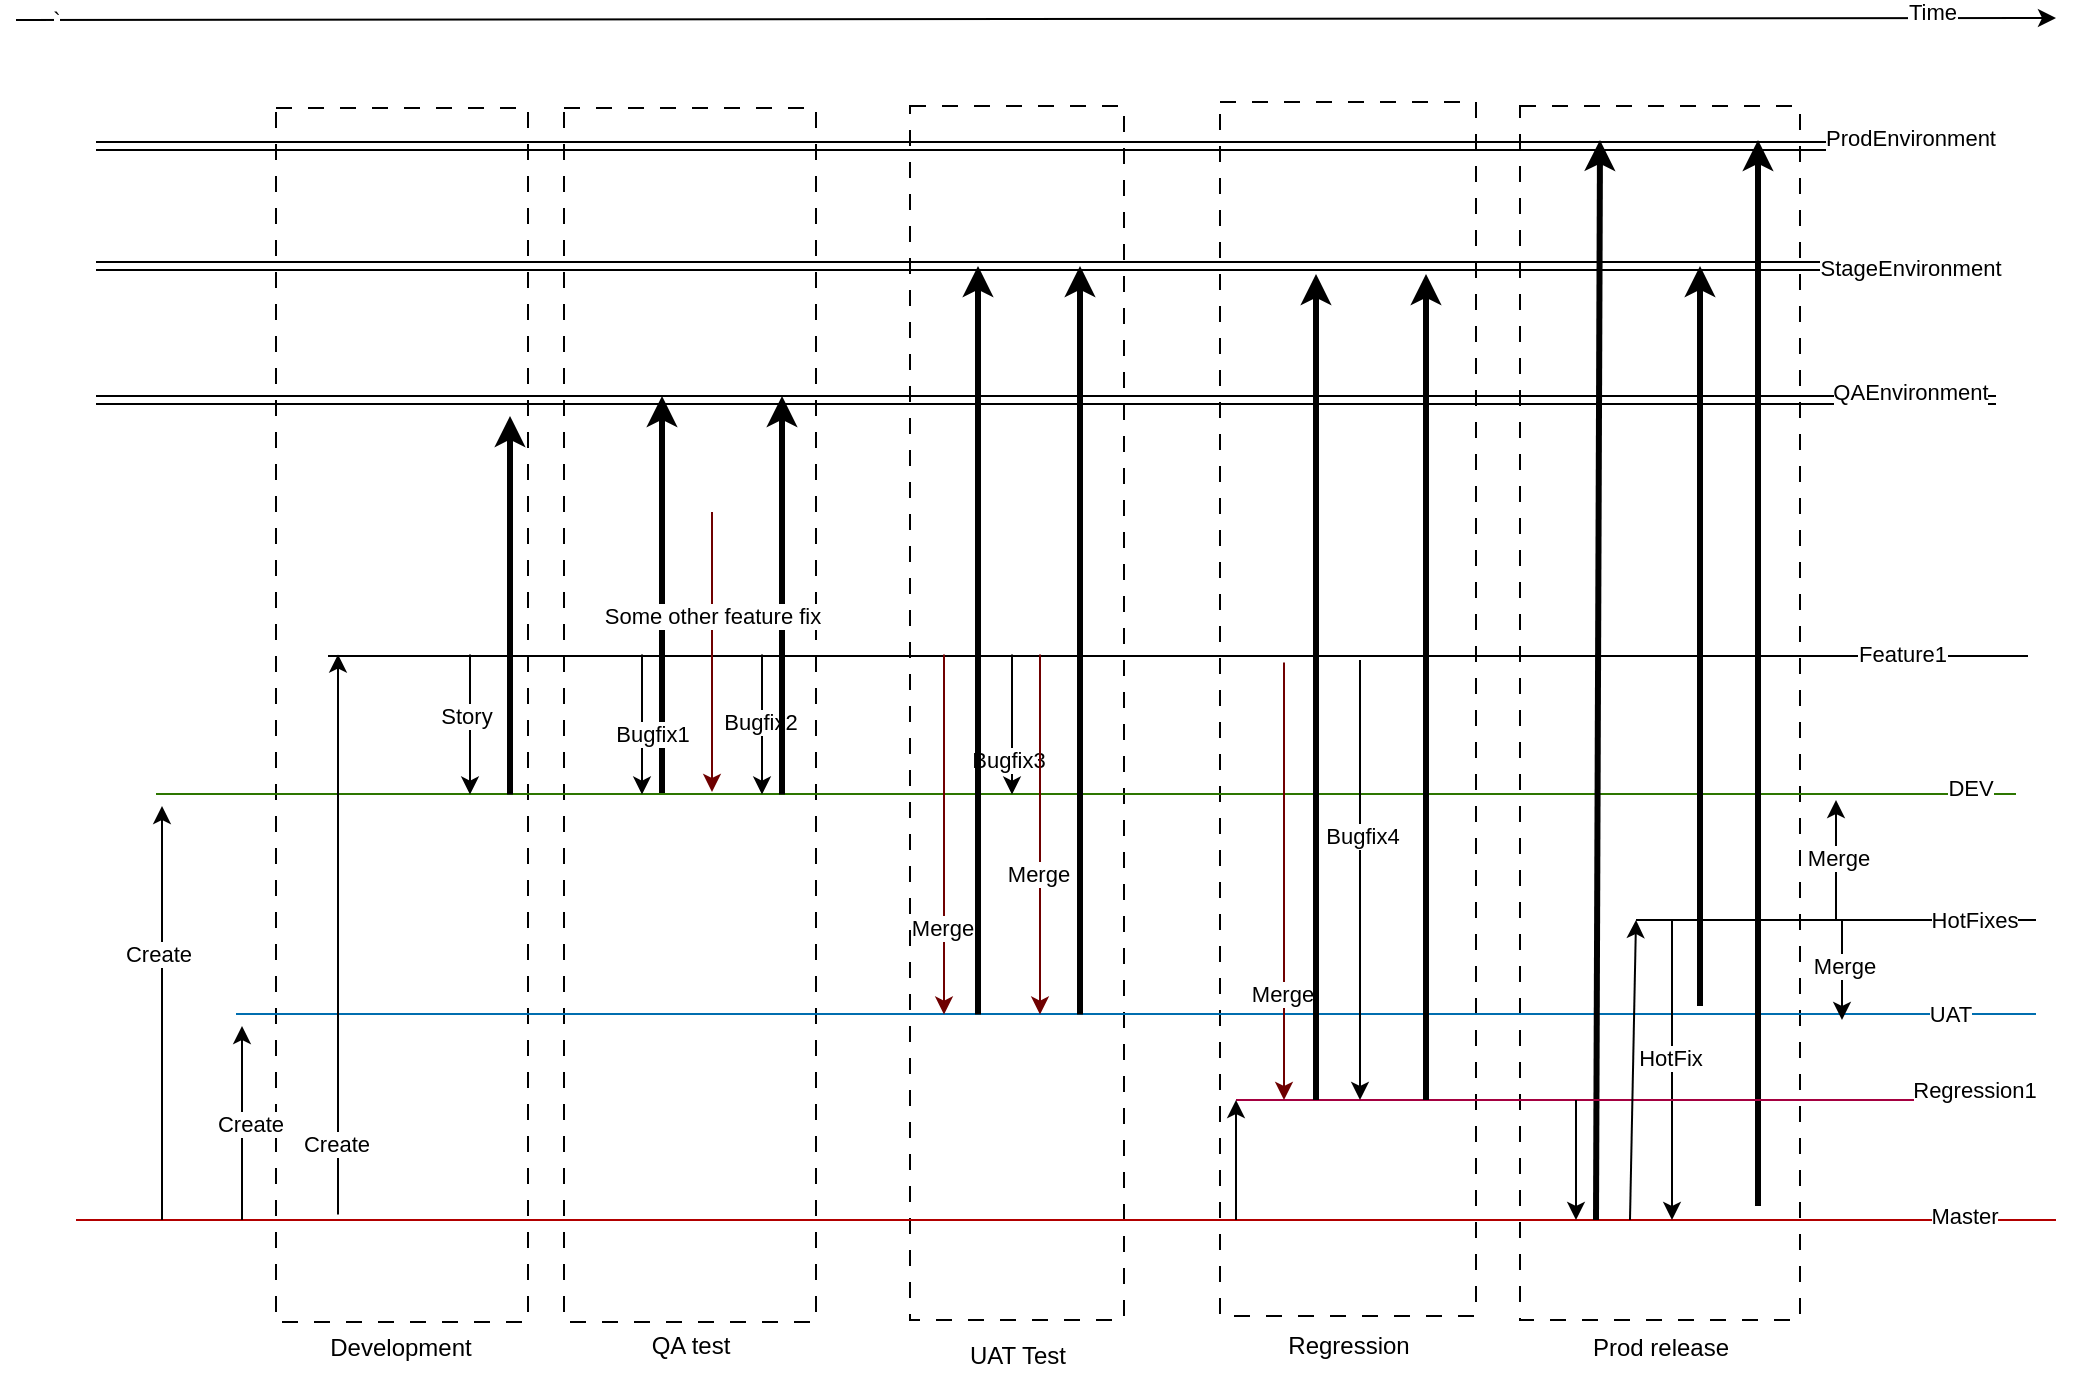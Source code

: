 <mxfile version="28.0.7">
  <diagram name="Page-1" id="b-Xs3cdbDtGds40RAGC_">
    <mxGraphModel dx="1755" dy="767" grid="1" gridSize="10" guides="1" tooltips="1" connect="1" arrows="1" fold="1" page="1" pageScale="1" pageWidth="1100" pageHeight="850" math="0" shadow="0">
      <root>
        <mxCell id="0" />
        <mxCell id="1" parent="0" />
        <mxCell id="x1a_r0KJdxYmS9m32D6m-1" value="" style="whiteSpace=wrap;html=1;fillStyle=auto;dashed=1;dashPattern=8 8;strokeColor=light-dark(#000000,#1F4EA9);" parent="1" vertex="1">
          <mxGeometry x="150" y="164" width="126" height="607" as="geometry" />
        </mxCell>
        <mxCell id="YlNA492H2YgrrMgGbjNw-83" value="" style="whiteSpace=wrap;html=1;fillStyle=auto;dashed=1;dashPattern=8 8;strokeColor=light-dark(#000000,#1F4EA9);" parent="1" vertex="1">
          <mxGeometry x="622" y="161" width="128" height="607" as="geometry" />
        </mxCell>
        <mxCell id="YlNA492H2YgrrMgGbjNw-76" value="" style="whiteSpace=wrap;html=1;fillStyle=auto;dashed=1;dashPattern=8 8;strokeColor=light-dark(#000000,#1F4EA9);" parent="1" vertex="1">
          <mxGeometry x="294" y="164" width="126" height="607" as="geometry" />
        </mxCell>
        <mxCell id="YlNA492H2YgrrMgGbjNw-29" value="" style="endArrow=classic;html=1;rounded=0;strokeWidth=3;" parent="1" edge="1">
          <mxGeometry width="50" height="50" relative="1" as="geometry">
            <mxPoint x="343" y="507.29" as="sourcePoint" />
            <mxPoint x="343" y="308" as="targetPoint" />
          </mxGeometry>
        </mxCell>
        <mxCell id="YlNA492H2YgrrMgGbjNw-1" value="" style="whiteSpace=wrap;html=1;fillStyle=auto;dashed=1;dashPattern=8 8;strokeColor=light-dark(#000000,#1F4EA9);" parent="1" vertex="1">
          <mxGeometry x="467" y="163" width="107" height="607" as="geometry" />
        </mxCell>
        <mxCell id="YlNA492H2YgrrMgGbjNw-2" value="" style="rounded=0;whiteSpace=wrap;html=1;dashed=1;dashPattern=8 8;strokeColor=light-dark(#000000,#1F4EA9);" parent="1" vertex="1">
          <mxGeometry x="772" y="163" width="140" height="607" as="geometry" />
        </mxCell>
        <mxCell id="YlNA492H2YgrrMgGbjNw-3" value="Prod release" style="text;html=1;align=center;verticalAlign=middle;resizable=0;points=[];autosize=1;strokeColor=none;fillColor=none;" parent="1" vertex="1">
          <mxGeometry x="797" y="769" width="90" height="30" as="geometry" />
        </mxCell>
        <mxCell id="YlNA492H2YgrrMgGbjNw-4" value="" style="endArrow=none;html=1;rounded=0;fillColor=#60a917;strokeColor=#2D7600;" parent="1" edge="1">
          <mxGeometry width="50" height="50" relative="1" as="geometry">
            <mxPoint x="90" y="507" as="sourcePoint" />
            <mxPoint x="1020" y="507" as="targetPoint" />
          </mxGeometry>
        </mxCell>
        <mxCell id="YlNA492H2YgrrMgGbjNw-5" value="DEV" style="edgeLabel;html=1;align=center;verticalAlign=middle;resizable=0;points=[];" parent="YlNA492H2YgrrMgGbjNw-4" vertex="1" connectable="0">
          <mxGeometry x="0.949" y="3" relative="1" as="geometry">
            <mxPoint as="offset" />
          </mxGeometry>
        </mxCell>
        <mxCell id="YlNA492H2YgrrMgGbjNw-6" value="" style="endArrow=none;html=1;rounded=0;fillColor=#1ba1e2;strokeColor=#006EAF;" parent="1" edge="1">
          <mxGeometry width="50" height="50" relative="1" as="geometry">
            <mxPoint x="130" y="617" as="sourcePoint" />
            <mxPoint x="1030" y="617" as="targetPoint" />
          </mxGeometry>
        </mxCell>
        <mxCell id="YlNA492H2YgrrMgGbjNw-7" value="UAT" style="edgeLabel;html=1;align=center;verticalAlign=middle;resizable=0;points=[];" parent="YlNA492H2YgrrMgGbjNw-6" vertex="1" connectable="0">
          <mxGeometry x="0.903" relative="1" as="geometry">
            <mxPoint as="offset" />
          </mxGeometry>
        </mxCell>
        <mxCell id="YlNA492H2YgrrMgGbjNw-8" value="" style="endArrow=none;html=1;rounded=0;fillColor=#e51400;strokeColor=#B20000;" parent="1" edge="1">
          <mxGeometry width="50" height="50" relative="1" as="geometry">
            <mxPoint x="50" y="720" as="sourcePoint" />
            <mxPoint x="1040" y="720" as="targetPoint" />
          </mxGeometry>
        </mxCell>
        <mxCell id="YlNA492H2YgrrMgGbjNw-9" value="Master" style="edgeLabel;html=1;align=center;verticalAlign=middle;resizable=0;points=[];" parent="YlNA492H2YgrrMgGbjNw-8" vertex="1" connectable="0">
          <mxGeometry x="0.847" y="2" relative="1" as="geometry">
            <mxPoint x="29" as="offset" />
          </mxGeometry>
        </mxCell>
        <mxCell id="YlNA492H2YgrrMgGbjNw-10" style="edgeStyle=orthogonalEdgeStyle;rounded=0;orthogonalLoop=1;jettySize=auto;html=1;" parent="1" edge="1">
          <mxGeometry relative="1" as="geometry">
            <mxPoint x="247" y="507.29" as="targetPoint" />
            <mxPoint x="247" y="437.29" as="sourcePoint" />
          </mxGeometry>
        </mxCell>
        <mxCell id="YlNA492H2YgrrMgGbjNw-11" value="Story" style="edgeLabel;html=1;align=center;verticalAlign=middle;resizable=0;points=[];" parent="YlNA492H2YgrrMgGbjNw-10" vertex="1" connectable="0">
          <mxGeometry x="0.833" y="-2" relative="1" as="geometry">
            <mxPoint y="-34" as="offset" />
          </mxGeometry>
        </mxCell>
        <mxCell id="YlNA492H2YgrrMgGbjNw-14" style="edgeStyle=orthogonalEdgeStyle;rounded=0;orthogonalLoop=1;jettySize=auto;html=1;" parent="1" edge="1">
          <mxGeometry relative="1" as="geometry">
            <mxPoint x="333" y="507.29" as="targetPoint" />
            <mxPoint x="333" y="437.29" as="sourcePoint" />
          </mxGeometry>
        </mxCell>
        <mxCell id="YlNA492H2YgrrMgGbjNw-15" value="Bugfix1" style="edgeLabel;html=1;align=center;verticalAlign=middle;resizable=0;points=[];" parent="YlNA492H2YgrrMgGbjNw-14" vertex="1" connectable="0">
          <mxGeometry x="0.707" relative="1" as="geometry">
            <mxPoint x="5" y="-20" as="offset" />
          </mxGeometry>
        </mxCell>
        <mxCell id="YlNA492H2YgrrMgGbjNw-16" style="edgeStyle=orthogonalEdgeStyle;rounded=0;orthogonalLoop=1;jettySize=auto;html=1;" parent="1" edge="1">
          <mxGeometry relative="1" as="geometry">
            <mxPoint x="518" y="507.29" as="targetPoint" />
            <mxPoint x="518" y="437.29" as="sourcePoint" />
          </mxGeometry>
        </mxCell>
        <mxCell id="YlNA492H2YgrrMgGbjNw-17" value="Bugfix3" style="edgeLabel;html=1;align=center;verticalAlign=middle;resizable=0;points=[];" parent="YlNA492H2YgrrMgGbjNw-16" vertex="1" connectable="0">
          <mxGeometry x="0.501" y="-2" relative="1" as="geometry">
            <mxPoint as="offset" />
          </mxGeometry>
        </mxCell>
        <mxCell id="YlNA492H2YgrrMgGbjNw-18" value="`" style="endArrow=classic;html=1;rounded=0;" parent="1" edge="1">
          <mxGeometry x="-0.961" width="50" height="50" relative="1" as="geometry">
            <mxPoint x="20" y="120" as="sourcePoint" />
            <mxPoint x="1040" y="119" as="targetPoint" />
            <mxPoint as="offset" />
          </mxGeometry>
        </mxCell>
        <mxCell id="YlNA492H2YgrrMgGbjNw-19" value="Time" style="edgeLabel;html=1;align=center;verticalAlign=middle;resizable=0;points=[];" parent="YlNA492H2YgrrMgGbjNw-18" vertex="1" connectable="0">
          <mxGeometry x="0.877" y="3" relative="1" as="geometry">
            <mxPoint as="offset" />
          </mxGeometry>
        </mxCell>
        <mxCell id="YlNA492H2YgrrMgGbjNw-20" value="" style="endArrow=none;html=1;rounded=0;" parent="1" edge="1">
          <mxGeometry width="50" height="50" relative="1" as="geometry">
            <mxPoint x="176" y="438" as="sourcePoint" />
            <mxPoint x="1026" y="438" as="targetPoint" />
          </mxGeometry>
        </mxCell>
        <mxCell id="YlNA492H2YgrrMgGbjNw-21" value="Feature1" style="edgeLabel;html=1;align=center;verticalAlign=middle;resizable=0;points=[];" parent="YlNA492H2YgrrMgGbjNw-20" vertex="1" connectable="0">
          <mxGeometry x="0.656" y="1" relative="1" as="geometry">
            <mxPoint x="83" as="offset" />
          </mxGeometry>
        </mxCell>
        <mxCell id="YlNA492H2YgrrMgGbjNw-22" value="" style="endArrow=classic;html=1;rounded=0;" parent="1" edge="1">
          <mxGeometry width="50" height="50" relative="1" as="geometry">
            <mxPoint x="181" y="717.29" as="sourcePoint" />
            <mxPoint x="181" y="437.29" as="targetPoint" />
          </mxGeometry>
        </mxCell>
        <mxCell id="YlNA492H2YgrrMgGbjNw-23" value="Create" style="edgeLabel;html=1;align=center;verticalAlign=middle;resizable=0;points=[];" parent="YlNA492H2YgrrMgGbjNw-22" vertex="1" connectable="0">
          <mxGeometry x="-0.743" y="1" relative="1" as="geometry">
            <mxPoint as="offset" />
          </mxGeometry>
        </mxCell>
        <mxCell id="YlNA492H2YgrrMgGbjNw-24" value="" style="endArrow=classic;html=1;rounded=0;" parent="1" edge="1">
          <mxGeometry width="50" height="50" relative="1" as="geometry">
            <mxPoint x="393" y="437.29" as="sourcePoint" />
            <mxPoint x="393" y="507.29" as="targetPoint" />
          </mxGeometry>
        </mxCell>
        <mxCell id="YlNA492H2YgrrMgGbjNw-25" value="Bugfix2" style="edgeLabel;html=1;align=center;verticalAlign=middle;resizable=0;points=[];" parent="YlNA492H2YgrrMgGbjNw-24" vertex="1" connectable="0">
          <mxGeometry x="-0.048" y="-1" relative="1" as="geometry">
            <mxPoint as="offset" />
          </mxGeometry>
        </mxCell>
        <mxCell id="YlNA492H2YgrrMgGbjNw-26" value="" style="shape=link;html=1;rounded=0;" parent="1" edge="1">
          <mxGeometry width="100" relative="1" as="geometry">
            <mxPoint x="60" y="310" as="sourcePoint" />
            <mxPoint x="1010" y="310" as="targetPoint" />
          </mxGeometry>
        </mxCell>
        <mxCell id="YlNA492H2YgrrMgGbjNw-27" value="QAEnvironment" style="edgeLabel;html=1;align=center;verticalAlign=middle;resizable=0;points=[];" parent="YlNA492H2YgrrMgGbjNw-26" vertex="1" connectable="0">
          <mxGeometry x="0.907" y="4" relative="1" as="geometry">
            <mxPoint x="1" as="offset" />
          </mxGeometry>
        </mxCell>
        <mxCell id="YlNA492H2YgrrMgGbjNw-28" value="" style="endArrow=classic;html=1;rounded=0;strokeWidth=3;" parent="1" edge="1">
          <mxGeometry width="50" height="50" relative="1" as="geometry">
            <mxPoint x="267" y="507.29" as="sourcePoint" />
            <mxPoint x="267" y="318" as="targetPoint" />
          </mxGeometry>
        </mxCell>
        <mxCell id="YlNA492H2YgrrMgGbjNw-30" value="" style="shape=link;html=1;rounded=0;" parent="1" edge="1">
          <mxGeometry width="100" relative="1" as="geometry">
            <mxPoint x="60" y="243" as="sourcePoint" />
            <mxPoint x="1010" y="243" as="targetPoint" />
          </mxGeometry>
        </mxCell>
        <mxCell id="YlNA492H2YgrrMgGbjNw-31" value="StageEnvironment" style="edgeLabel;html=1;align=center;verticalAlign=middle;resizable=0;points=[];" parent="YlNA492H2YgrrMgGbjNw-30" vertex="1" connectable="0">
          <mxGeometry x="0.909" y="-1" relative="1" as="geometry">
            <mxPoint as="offset" />
          </mxGeometry>
        </mxCell>
        <mxCell id="YlNA492H2YgrrMgGbjNw-32" value="" style="endArrow=classic;html=1;rounded=0;fillColor=#e51400;strokeColor=light-dark(#6F0000,#CC0000);" parent="1" edge="1">
          <mxGeometry width="50" height="50" relative="1" as="geometry">
            <mxPoint x="484" y="437.29" as="sourcePoint" />
            <mxPoint x="484" y="617.29" as="targetPoint" />
          </mxGeometry>
        </mxCell>
        <mxCell id="YlNA492H2YgrrMgGbjNw-33" value="Merge" style="edgeLabel;html=1;align=center;verticalAlign=middle;resizable=0;points=[];" parent="YlNA492H2YgrrMgGbjNw-32" vertex="1" connectable="0">
          <mxGeometry x="0.512" y="-1" relative="1" as="geometry">
            <mxPoint as="offset" />
          </mxGeometry>
        </mxCell>
        <mxCell id="YlNA492H2YgrrMgGbjNw-34" value="" style="endArrow=classic;html=1;rounded=0;strokeWidth=3;" parent="1" edge="1">
          <mxGeometry width="50" height="50" relative="1" as="geometry">
            <mxPoint x="501" y="617.29" as="sourcePoint" />
            <mxPoint x="501" y="243" as="targetPoint" />
          </mxGeometry>
        </mxCell>
        <mxCell id="YlNA492H2YgrrMgGbjNw-35" value="" style="endArrow=classic;html=1;rounded=0;fillColor=#e51400;strokeColor=light-dark(#6F0000,#CC0000);" parent="1" edge="1">
          <mxGeometry width="50" height="50" relative="1" as="geometry">
            <mxPoint x="532" y="437.29" as="sourcePoint" />
            <mxPoint x="532" y="617.29" as="targetPoint" />
          </mxGeometry>
        </mxCell>
        <mxCell id="YlNA492H2YgrrMgGbjNw-36" value="Merge" style="edgeLabel;html=1;align=center;verticalAlign=middle;resizable=0;points=[];" parent="YlNA492H2YgrrMgGbjNw-35" vertex="1" connectable="0">
          <mxGeometry x="0.214" y="-1" relative="1" as="geometry">
            <mxPoint as="offset" />
          </mxGeometry>
        </mxCell>
        <mxCell id="YlNA492H2YgrrMgGbjNw-37" value="" style="endArrow=classic;html=1;rounded=0;strokeWidth=3;" parent="1" edge="1">
          <mxGeometry width="50" height="50" relative="1" as="geometry">
            <mxPoint x="552" y="617.29" as="sourcePoint" />
            <mxPoint x="552" y="243" as="targetPoint" />
          </mxGeometry>
        </mxCell>
        <mxCell id="YlNA492H2YgrrMgGbjNw-38" value="" style="endArrow=classic;html=1;rounded=0;strokeWidth=3;" parent="1" edge="1">
          <mxGeometry width="50" height="50" relative="1" as="geometry">
            <mxPoint x="403" y="507.29" as="sourcePoint" />
            <mxPoint x="403" y="308" as="targetPoint" />
          </mxGeometry>
        </mxCell>
        <mxCell id="YlNA492H2YgrrMgGbjNw-40" value="" style="endArrow=classic;html=1;rounded=0;fillColor=#a20025;strokeColor=#6F0000;" parent="1" edge="1">
          <mxGeometry width="50" height="50" relative="1" as="geometry">
            <mxPoint x="368" y="366" as="sourcePoint" />
            <mxPoint x="368" y="506" as="targetPoint" />
          </mxGeometry>
        </mxCell>
        <mxCell id="YlNA492H2YgrrMgGbjNw-41" value="Some other feature fix" style="edgeLabel;html=1;align=center;verticalAlign=middle;resizable=0;points=[];" parent="YlNA492H2YgrrMgGbjNw-40" vertex="1" connectable="0">
          <mxGeometry x="-0.643" y="1" relative="1" as="geometry">
            <mxPoint x="-1" y="27" as="offset" />
          </mxGeometry>
        </mxCell>
        <mxCell id="YlNA492H2YgrrMgGbjNw-42" value="" style="shape=link;html=1;rounded=0;" parent="1" edge="1">
          <mxGeometry width="100" relative="1" as="geometry">
            <mxPoint x="60" y="183" as="sourcePoint" />
            <mxPoint x="1010" y="183" as="targetPoint" />
          </mxGeometry>
        </mxCell>
        <mxCell id="YlNA492H2YgrrMgGbjNw-43" value="ProdEnvironment" style="edgeLabel;html=1;align=center;verticalAlign=middle;resizable=0;points=[];" parent="YlNA492H2YgrrMgGbjNw-42" vertex="1" connectable="0">
          <mxGeometry x="0.907" y="4" relative="1" as="geometry">
            <mxPoint x="1" as="offset" />
          </mxGeometry>
        </mxCell>
        <mxCell id="YlNA492H2YgrrMgGbjNw-44" value="" style="endArrow=classic;html=1;rounded=0;strokeWidth=3;" parent="1" edge="1">
          <mxGeometry width="50" height="50" relative="1" as="geometry">
            <mxPoint x="810" y="720" as="sourcePoint" />
            <mxPoint x="812" y="180" as="targetPoint" />
          </mxGeometry>
        </mxCell>
        <mxCell id="YlNA492H2YgrrMgGbjNw-45" value="" style="endArrow=classic;html=1;rounded=0;" parent="1" edge="1">
          <mxGeometry width="50" height="50" relative="1" as="geometry">
            <mxPoint x="133" y="720" as="sourcePoint" />
            <mxPoint x="133" y="623" as="targetPoint" />
          </mxGeometry>
        </mxCell>
        <mxCell id="YlNA492H2YgrrMgGbjNw-46" value="Create" style="edgeLabel;html=1;align=center;verticalAlign=middle;resizable=0;points=[];" parent="YlNA492H2YgrrMgGbjNw-45" vertex="1" connectable="0">
          <mxGeometry x="-0.003" y="-4" relative="1" as="geometry">
            <mxPoint as="offset" />
          </mxGeometry>
        </mxCell>
        <mxCell id="YlNA492H2YgrrMgGbjNw-47" value="" style="endArrow=classic;html=1;rounded=0;" parent="1" edge="1">
          <mxGeometry width="50" height="50" relative="1" as="geometry">
            <mxPoint x="93" y="720" as="sourcePoint" />
            <mxPoint x="93" y="513" as="targetPoint" />
          </mxGeometry>
        </mxCell>
        <mxCell id="YlNA492H2YgrrMgGbjNw-48" value="Create" style="edgeLabel;html=1;align=center;verticalAlign=middle;resizable=0;points=[];" parent="YlNA492H2YgrrMgGbjNw-47" vertex="1" connectable="0">
          <mxGeometry x="0.284" y="2" relative="1" as="geometry">
            <mxPoint as="offset" />
          </mxGeometry>
        </mxCell>
        <mxCell id="YlNA492H2YgrrMgGbjNw-49" value="" style="endArrow=classic;html=1;rounded=0;" parent="1" edge="1">
          <mxGeometry width="50" height="50" relative="1" as="geometry">
            <mxPoint x="848" y="570" as="sourcePoint" />
            <mxPoint x="848" y="720" as="targetPoint" />
          </mxGeometry>
        </mxCell>
        <mxCell id="YlNA492H2YgrrMgGbjNw-50" value="HotFix" style="edgeLabel;html=1;align=center;verticalAlign=middle;resizable=0;points=[];" parent="YlNA492H2YgrrMgGbjNw-49" vertex="1" connectable="0">
          <mxGeometry x="-0.367" y="-1" relative="1" as="geometry">
            <mxPoint y="21" as="offset" />
          </mxGeometry>
        </mxCell>
        <mxCell id="YlNA492H2YgrrMgGbjNw-51" value="" style="endArrow=classic;html=1;rounded=0;strokeWidth=3;" parent="1" edge="1">
          <mxGeometry width="50" height="50" relative="1" as="geometry">
            <mxPoint x="891" y="713" as="sourcePoint" />
            <mxPoint x="891" y="180" as="targetPoint" />
          </mxGeometry>
        </mxCell>
        <mxCell id="YlNA492H2YgrrMgGbjNw-57" value="" style="endArrow=classic;html=1;rounded=0;strokeWidth=3;" parent="1" edge="1">
          <mxGeometry width="50" height="50" relative="1" as="geometry">
            <mxPoint x="862" y="613" as="sourcePoint" />
            <mxPoint x="862" y="243" as="targetPoint" />
          </mxGeometry>
        </mxCell>
        <mxCell id="YlNA492H2YgrrMgGbjNw-58" value="UAT Test" style="text;html=1;align=center;verticalAlign=middle;whiteSpace=wrap;rounded=0;" parent="1" vertex="1">
          <mxGeometry x="491" y="773" width="60" height="30" as="geometry" />
        </mxCell>
        <mxCell id="YlNA492H2YgrrMgGbjNw-62" value="" style="endArrow=none;html=1;rounded=0;fillColor=#d80073;strokeColor=#A50040;" parent="1" edge="1">
          <mxGeometry width="50" height="50" relative="1" as="geometry">
            <mxPoint x="630" y="660" as="sourcePoint" />
            <mxPoint x="1030" y="660" as="targetPoint" />
          </mxGeometry>
        </mxCell>
        <mxCell id="YlNA492H2YgrrMgGbjNw-63" value="Regression1" style="edgeLabel;html=1;align=center;verticalAlign=middle;resizable=0;points=[];" parent="YlNA492H2YgrrMgGbjNw-62" vertex="1" connectable="0">
          <mxGeometry x="0.843" y="5" relative="1" as="geometry">
            <mxPoint as="offset" />
          </mxGeometry>
        </mxCell>
        <mxCell id="YlNA492H2YgrrMgGbjNw-64" value="" style="endArrow=classic;html=1;rounded=0;" parent="1" edge="1">
          <mxGeometry width="50" height="50" relative="1" as="geometry">
            <mxPoint x="630" y="720" as="sourcePoint" />
            <mxPoint x="630" y="660" as="targetPoint" />
          </mxGeometry>
        </mxCell>
        <mxCell id="YlNA492H2YgrrMgGbjNw-65" value="" style="endArrow=classic;html=1;rounded=0;" parent="1" edge="1">
          <mxGeometry width="50" height="50" relative="1" as="geometry">
            <mxPoint x="800" y="660" as="sourcePoint" />
            <mxPoint x="800" y="720" as="targetPoint" />
          </mxGeometry>
        </mxCell>
        <mxCell id="YlNA492H2YgrrMgGbjNw-68" value="" style="endArrow=classic;html=1;rounded=0;fillColor=#a20025;strokeColor=light-dark(#6F0000,#CC0000);" parent="1" edge="1">
          <mxGeometry width="50" height="50" relative="1" as="geometry">
            <mxPoint x="654" y="441.29" as="sourcePoint" />
            <mxPoint x="654" y="660" as="targetPoint" />
          </mxGeometry>
        </mxCell>
        <mxCell id="YlNA492H2YgrrMgGbjNw-69" value="Merge" style="edgeLabel;html=1;align=center;verticalAlign=middle;resizable=0;points=[];" parent="YlNA492H2YgrrMgGbjNw-68" vertex="1" connectable="0">
          <mxGeometry x="0.512" y="-1" relative="1" as="geometry">
            <mxPoint as="offset" />
          </mxGeometry>
        </mxCell>
        <mxCell id="YlNA492H2YgrrMgGbjNw-70" value="" style="endArrow=classic;html=1;rounded=0;strokeWidth=3;" parent="1" edge="1">
          <mxGeometry width="50" height="50" relative="1" as="geometry">
            <mxPoint x="670" y="660" as="sourcePoint" />
            <mxPoint x="670" y="247" as="targetPoint" />
          </mxGeometry>
        </mxCell>
        <mxCell id="YlNA492H2YgrrMgGbjNw-73" value="" style="endArrow=classic;html=1;rounded=0;strokeWidth=3;" parent="1" edge="1">
          <mxGeometry width="50" height="50" relative="1" as="geometry">
            <mxPoint x="725" y="660" as="sourcePoint" />
            <mxPoint x="725" y="247" as="targetPoint" />
          </mxGeometry>
        </mxCell>
        <mxCell id="YlNA492H2YgrrMgGbjNw-74" value="" style="endArrow=classic;html=1;rounded=0;" parent="1" edge="1">
          <mxGeometry width="50" height="50" relative="1" as="geometry">
            <mxPoint x="692" y="440" as="sourcePoint" />
            <mxPoint x="692" y="660" as="targetPoint" />
          </mxGeometry>
        </mxCell>
        <mxCell id="YlNA492H2YgrrMgGbjNw-75" value="Bugfix4" style="edgeLabel;html=1;align=center;verticalAlign=middle;resizable=0;points=[];" parent="YlNA492H2YgrrMgGbjNw-74" vertex="1" connectable="0">
          <mxGeometry x="-0.203" y="1" relative="1" as="geometry">
            <mxPoint as="offset" />
          </mxGeometry>
        </mxCell>
        <mxCell id="YlNA492H2YgrrMgGbjNw-82" value="QA test" style="text;html=1;align=center;verticalAlign=middle;resizable=0;points=[];autosize=1;strokeColor=none;fillColor=none;" parent="1" vertex="1">
          <mxGeometry x="327" y="768" width="60" height="30" as="geometry" />
        </mxCell>
        <mxCell id="YlNA492H2YgrrMgGbjNw-86" value="Regression" style="text;html=1;align=center;verticalAlign=middle;resizable=0;points=[];autosize=1;strokeColor=none;fillColor=none;" parent="1" vertex="1">
          <mxGeometry x="646" y="768" width="80" height="30" as="geometry" />
        </mxCell>
        <mxCell id="YlNA492H2YgrrMgGbjNw-89" value="" style="endArrow=none;html=1;rounded=0;" parent="1" edge="1">
          <mxGeometry width="50" height="50" relative="1" as="geometry">
            <mxPoint x="830" y="570" as="sourcePoint" />
            <mxPoint x="1030" y="570" as="targetPoint" />
          </mxGeometry>
        </mxCell>
        <mxCell id="YlNA492H2YgrrMgGbjNw-90" value="HotFixes" style="edgeLabel;html=1;align=center;verticalAlign=middle;resizable=0;points=[];" parent="YlNA492H2YgrrMgGbjNw-89" vertex="1" connectable="0">
          <mxGeometry x="0.684" relative="1" as="geometry">
            <mxPoint as="offset" />
          </mxGeometry>
        </mxCell>
        <mxCell id="YlNA492H2YgrrMgGbjNw-91" value="" style="endArrow=classic;html=1;rounded=0;" parent="1" edge="1">
          <mxGeometry width="50" height="50" relative="1" as="geometry">
            <mxPoint x="827" y="720" as="sourcePoint" />
            <mxPoint x="830" y="570" as="targetPoint" />
          </mxGeometry>
        </mxCell>
        <mxCell id="YlNA492H2YgrrMgGbjNw-92" value="" style="endArrow=classic;html=1;rounded=0;" parent="1" edge="1">
          <mxGeometry width="50" height="50" relative="1" as="geometry">
            <mxPoint x="930" y="570" as="sourcePoint" />
            <mxPoint x="930" y="510" as="targetPoint" />
          </mxGeometry>
        </mxCell>
        <mxCell id="YlNA492H2YgrrMgGbjNw-94" value="Merge" style="edgeLabel;html=1;align=center;verticalAlign=middle;resizable=0;points=[];" parent="YlNA492H2YgrrMgGbjNw-92" vertex="1" connectable="0">
          <mxGeometry x="0.033" y="-1" relative="1" as="geometry">
            <mxPoint as="offset" />
          </mxGeometry>
        </mxCell>
        <mxCell id="YlNA492H2YgrrMgGbjNw-93" value="" style="endArrow=classic;html=1;rounded=0;" parent="1" edge="1">
          <mxGeometry width="50" height="50" relative="1" as="geometry">
            <mxPoint x="933" y="570" as="sourcePoint" />
            <mxPoint x="933" y="620" as="targetPoint" />
          </mxGeometry>
        </mxCell>
        <mxCell id="YlNA492H2YgrrMgGbjNw-95" value="Merge" style="edgeLabel;html=1;align=center;verticalAlign=middle;resizable=0;points=[];" parent="YlNA492H2YgrrMgGbjNw-93" vertex="1" connectable="0">
          <mxGeometry x="-0.097" y="1" relative="1" as="geometry">
            <mxPoint as="offset" />
          </mxGeometry>
        </mxCell>
        <mxCell id="x1a_r0KJdxYmS9m32D6m-4" value="Development" style="text;html=1;align=center;verticalAlign=middle;resizable=0;points=[];autosize=1;strokeColor=none;fillColor=none;" parent="1" vertex="1">
          <mxGeometry x="167" y="769" width="90" height="30" as="geometry" />
        </mxCell>
      </root>
    </mxGraphModel>
  </diagram>
</mxfile>

